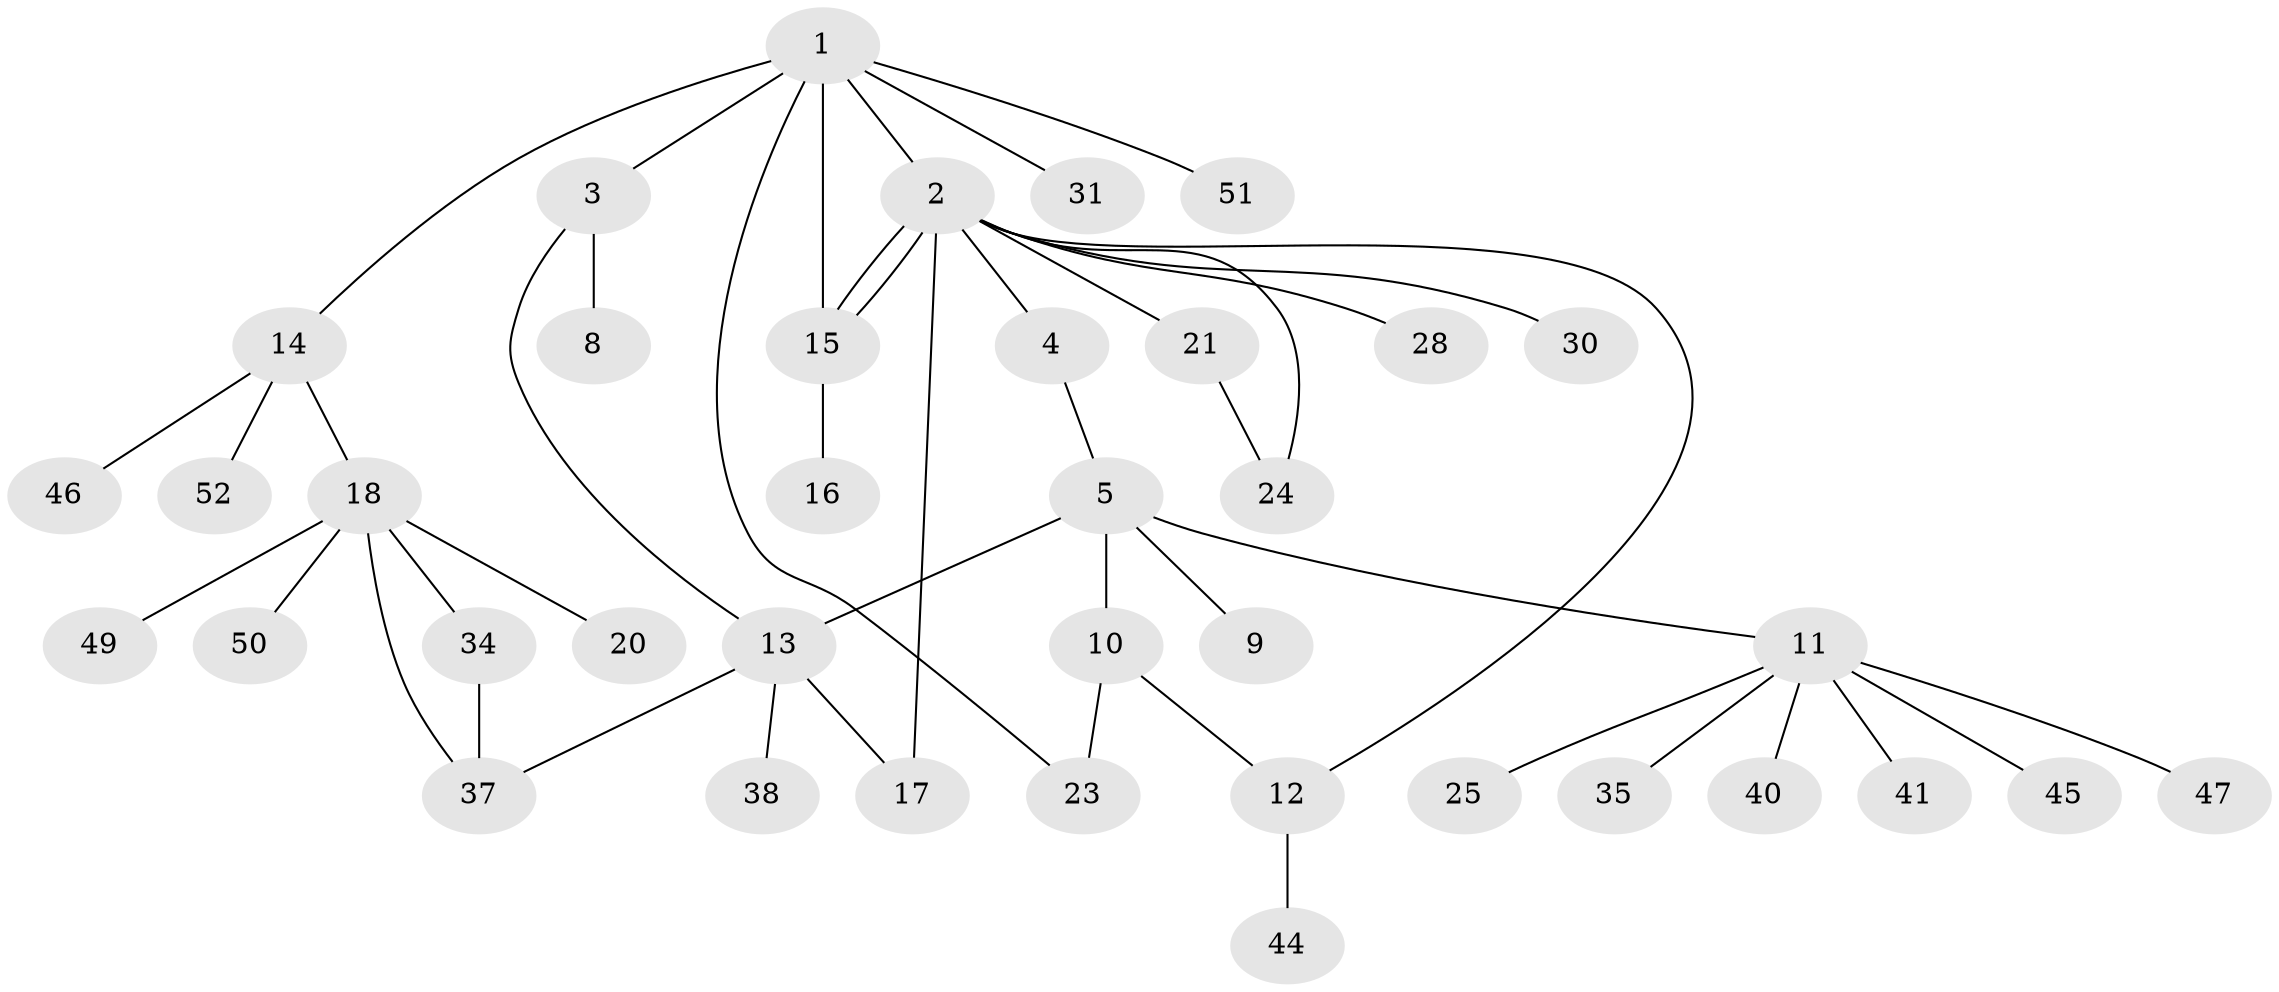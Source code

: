 // Generated by graph-tools (version 1.1) at 2025/23/03/03/25 07:23:50]
// undirected, 38 vertices, 46 edges
graph export_dot {
graph [start="1"]
  node [color=gray90,style=filled];
  1 [super="+53"];
  2 [super="+7"];
  3 [super="+33"];
  4;
  5 [super="+6"];
  8;
  9;
  10 [super="+19"];
  11 [super="+36"];
  12 [super="+27"];
  13 [super="+22"];
  14 [super="+32"];
  15 [super="+39"];
  16;
  17;
  18 [super="+26"];
  20;
  21;
  23;
  24 [super="+42"];
  25 [super="+29"];
  28;
  30;
  31;
  34;
  35;
  37 [super="+43"];
  38;
  40;
  41;
  44;
  45 [super="+48"];
  46;
  47;
  49;
  50;
  51;
  52;
  1 -- 2;
  1 -- 3;
  1 -- 14;
  1 -- 23;
  1 -- 31;
  1 -- 51;
  1 -- 15;
  2 -- 4;
  2 -- 15 [weight=2];
  2 -- 15;
  2 -- 17;
  2 -- 21;
  2 -- 24;
  2 -- 28;
  2 -- 30;
  2 -- 12;
  3 -- 8;
  3 -- 13;
  4 -- 5;
  5 -- 9;
  5 -- 10;
  5 -- 13;
  5 -- 11;
  10 -- 12;
  10 -- 23;
  11 -- 25;
  11 -- 35;
  11 -- 40;
  11 -- 41;
  11 -- 47;
  11 -- 45;
  12 -- 44;
  13 -- 17;
  13 -- 37;
  13 -- 38;
  14 -- 18;
  14 -- 46;
  14 -- 52;
  15 -- 16;
  18 -- 20;
  18 -- 49;
  18 -- 37;
  18 -- 34;
  18 -- 50;
  21 -- 24;
  34 -- 37;
}
